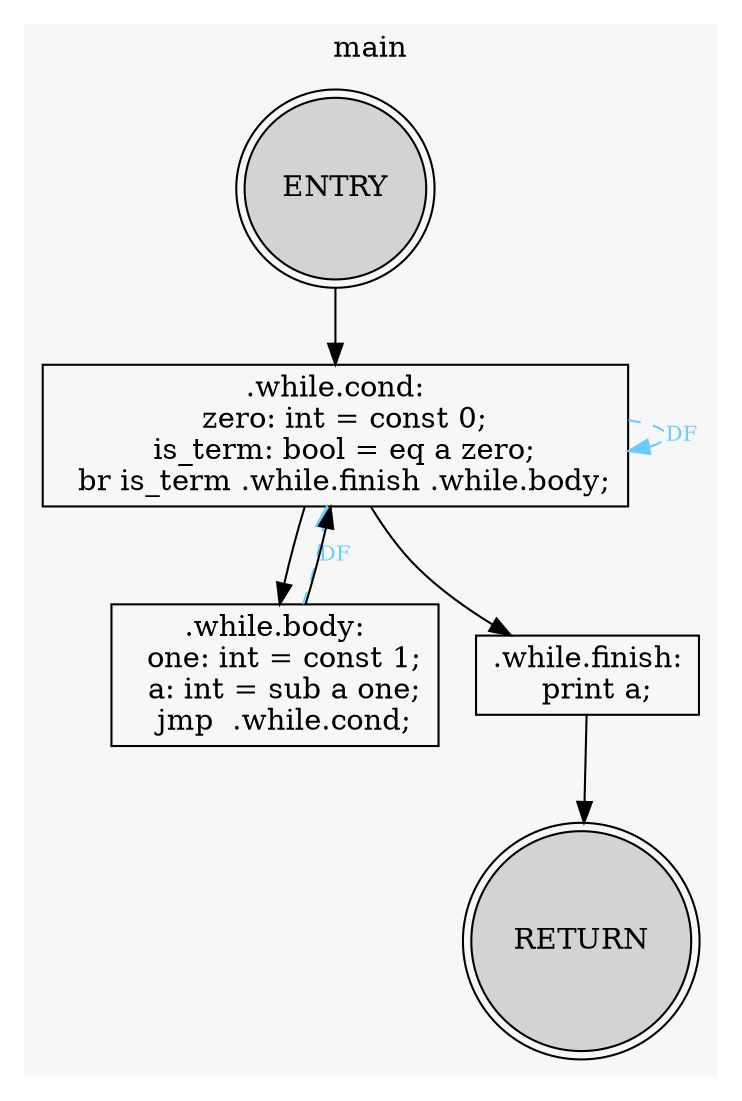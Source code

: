 // Control Flow Graph
digraph CFG {
	subgraph cluster_main {
		label=main
		color="#f7f7f7"
		style=filled
		rankdir=TB
		FUNC_main_NODE_ENTRY [label=ENTRY fillcolor=lightgray shape=doublecircle style=filled]
		FUNC_main_NODE_ENTRY -> "FUNC_main_NODE_while.cond"
		"FUNC_main_NODE_while.cond" [label=".while.cond:
  zero: int = const 0;
  is_term: bool = eq a zero;
  br is_term .while.finish .while.body;" shape=box]
		"FUNC_main_NODE_while.cond" -> "FUNC_main_NODE_while.cond" [label=DF color="#66ccff" constraint=false fontcolor="#66ccff" fontsize=10 style=dashed]
		"FUNC_main_NODE_while.cond" -> "FUNC_main_NODE_while.body"
		"FUNC_main_NODE_while.cond" -> "FUNC_main_NODE_while.finish"
		"FUNC_main_NODE_while.body" [label=".while.body:
  one: int = const 1;
  a: int = sub a one;
  jmp  .while.cond;" shape=box]
		"FUNC_main_NODE_while.body" -> "FUNC_main_NODE_while.cond" [label=DF color="#66ccff" constraint=false fontcolor="#66ccff" fontsize=10 style=dashed]
		"FUNC_main_NODE_while.body" -> "FUNC_main_NODE_while.cond"
		"FUNC_main_NODE_while.finish" [label=".while.finish:
  print a;" shape=box]
		"FUNC_main_NODE_while.finish" -> FUNC_main_NODE_RETURN
		FUNC_main_NODE_RETURN [label=RETURN fillcolor=lightgray shape=doublecircle style=filled]
	}
}
